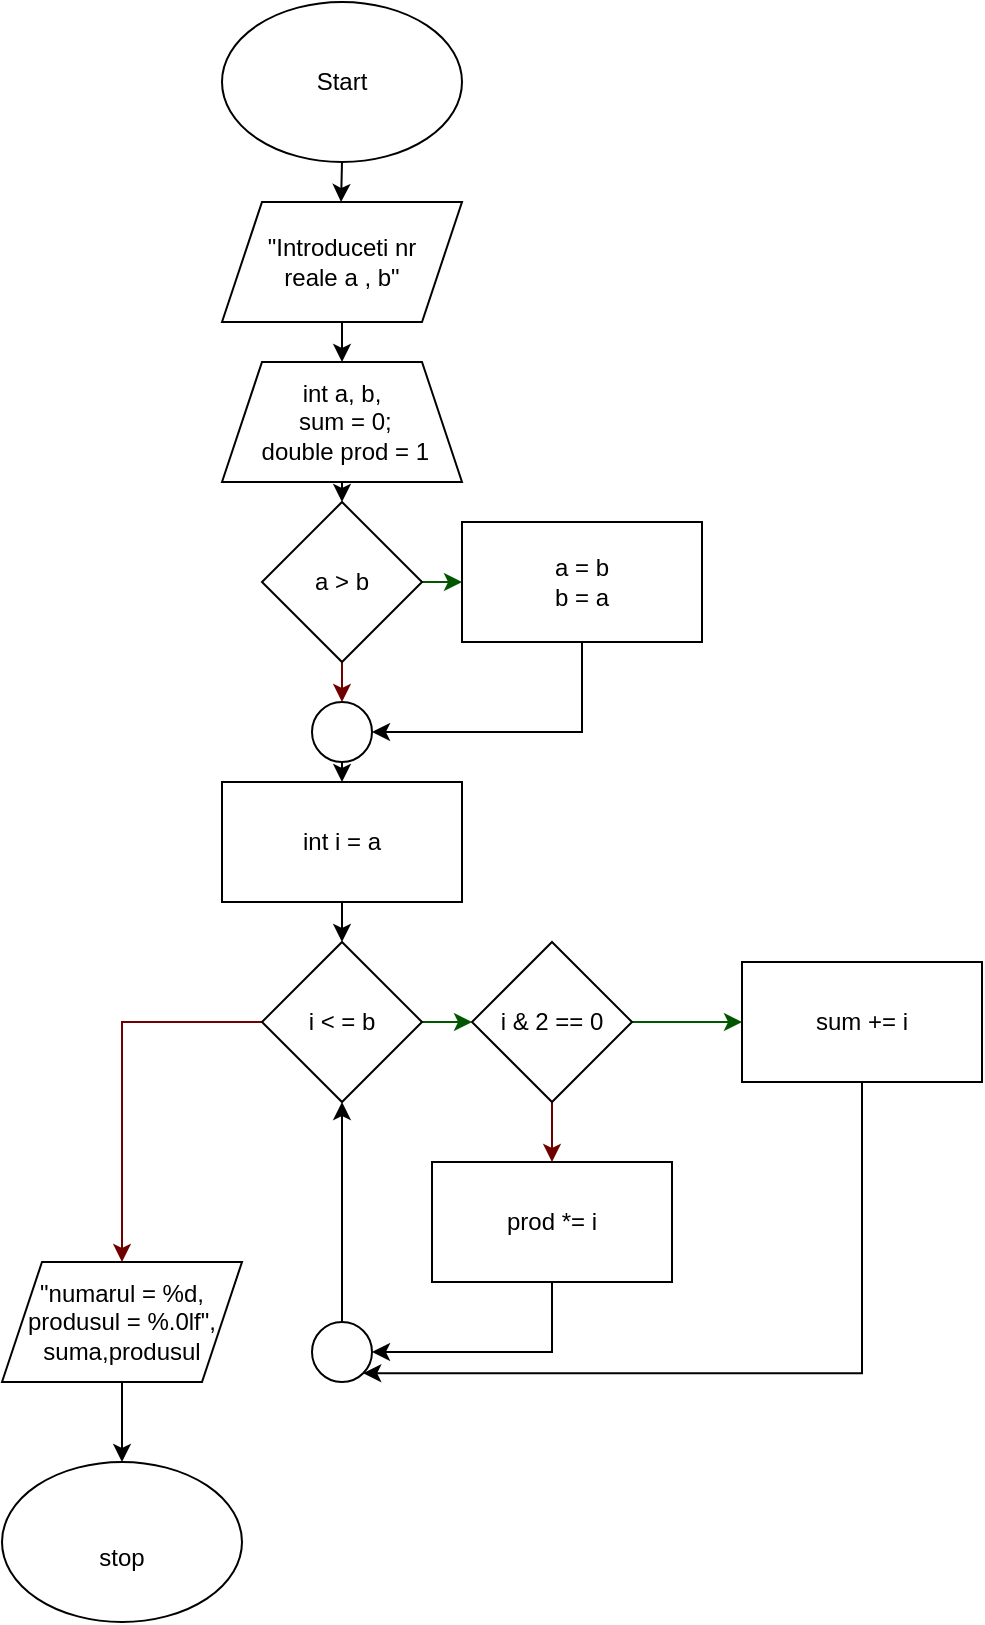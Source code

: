 <mxfile version="13.6.2" type="device"><diagram id="VKyfLhHWQy96Ez-B_4SK" name="Page-1"><mxGraphModel dx="366" dy="249" grid="1" gridSize="10" guides="1" tooltips="1" connect="1" arrows="1" fold="1" page="1" pageScale="1" pageWidth="850" pageHeight="1100" math="0" shadow="0"><root><mxCell id="0"/><mxCell id="1" parent="0"/><mxCell id="sIeUpfU8oCDm-LWMU6h7-11" style="edgeStyle=orthogonalEdgeStyle;rounded=0;orthogonalLoop=1;jettySize=auto;html=1;exitX=0.5;exitY=1;exitDx=0;exitDy=0;entryX=0.5;entryY=0;entryDx=0;entryDy=0;strokeColor=none;" edge="1" parent="1" source="sIeUpfU8oCDm-LWMU6h7-1" target="sIeUpfU8oCDm-LWMU6h7-3"><mxGeometry relative="1" as="geometry"/></mxCell><mxCell id="sIeUpfU8oCDm-LWMU6h7-12" style="edgeStyle=orthogonalEdgeStyle;rounded=0;orthogonalLoop=1;jettySize=auto;html=1;exitX=0.5;exitY=1;exitDx=0;exitDy=0;" edge="1" parent="1" source="sIeUpfU8oCDm-LWMU6h7-1"><mxGeometry relative="1" as="geometry"><mxPoint x="319.529" y="110" as="targetPoint"/></mxGeometry></mxCell><mxCell id="sIeUpfU8oCDm-LWMU6h7-1" value="" style="ellipse;whiteSpace=wrap;html=1;" vertex="1" parent="1"><mxGeometry x="260" y="10" width="120" height="80" as="geometry"/></mxCell><mxCell id="sIeUpfU8oCDm-LWMU6h7-2" value="Start" style="text;html=1;strokeColor=none;fillColor=none;align=center;verticalAlign=middle;whiteSpace=wrap;rounded=0;" vertex="1" parent="1"><mxGeometry x="300" y="40" width="40" height="20" as="geometry"/></mxCell><mxCell id="sIeUpfU8oCDm-LWMU6h7-14" style="edgeStyle=orthogonalEdgeStyle;rounded=0;orthogonalLoop=1;jettySize=auto;html=1;exitX=0.5;exitY=1;exitDx=0;exitDy=0;entryX=0.5;entryY=0;entryDx=0;entryDy=0;" edge="1" parent="1" source="sIeUpfU8oCDm-LWMU6h7-3" target="sIeUpfU8oCDm-LWMU6h7-5"><mxGeometry relative="1" as="geometry"/></mxCell><mxCell id="sIeUpfU8oCDm-LWMU6h7-3" value="" style="shape=parallelogram;perimeter=parallelogramPerimeter;whiteSpace=wrap;html=1;fixedSize=1;" vertex="1" parent="1"><mxGeometry x="260" y="110" width="120" height="60" as="geometry"/></mxCell><mxCell id="sIeUpfU8oCDm-LWMU6h7-4" value="&quot;Introduceti nr reale a , b&quot;" style="text;html=1;strokeColor=none;fillColor=none;align=center;verticalAlign=middle;whiteSpace=wrap;rounded=0;" vertex="1" parent="1"><mxGeometry x="270" y="130" width="100" height="20" as="geometry"/></mxCell><mxCell id="sIeUpfU8oCDm-LWMU6h7-29" style="edgeStyle=orthogonalEdgeStyle;rounded=0;orthogonalLoop=1;jettySize=auto;html=1;exitX=0.5;exitY=1;exitDx=0;exitDy=0;entryX=0.5;entryY=0;entryDx=0;entryDy=0;" edge="1" parent="1" source="sIeUpfU8oCDm-LWMU6h7-5" target="sIeUpfU8oCDm-LWMU6h7-8"><mxGeometry relative="1" as="geometry"/></mxCell><mxCell id="sIeUpfU8oCDm-LWMU6h7-5" value="&lt;span&gt;int a, b,&lt;br&gt;&amp;nbsp;sum = 0;&lt;br&gt;&amp;nbsp;double prod = 1&lt;/span&gt;" style="shape=trapezoid;perimeter=trapezoidPerimeter;whiteSpace=wrap;html=1;fixedSize=1;" vertex="1" parent="1"><mxGeometry x="260" y="190" width="120" height="60" as="geometry"/></mxCell><mxCell id="sIeUpfU8oCDm-LWMU6h7-16" style="edgeStyle=orthogonalEdgeStyle;rounded=0;orthogonalLoop=1;jettySize=auto;html=1;exitX=1;exitY=0.5;exitDx=0;exitDy=0;entryX=0;entryY=0.5;entryDx=0;entryDy=0;fillColor=#008a00;strokeColor=#005700;" edge="1" parent="1" source="sIeUpfU8oCDm-LWMU6h7-8" target="sIeUpfU8oCDm-LWMU6h7-9"><mxGeometry relative="1" as="geometry"/></mxCell><mxCell id="sIeUpfU8oCDm-LWMU6h7-17" style="edgeStyle=orthogonalEdgeStyle;rounded=0;orthogonalLoop=1;jettySize=auto;html=1;exitX=0.5;exitY=1;exitDx=0;exitDy=0;entryX=0.5;entryY=0;entryDx=0;entryDy=0;fillColor=#a20025;strokeColor=#6F0000;" edge="1" parent="1" source="sIeUpfU8oCDm-LWMU6h7-8" target="sIeUpfU8oCDm-LWMU6h7-10"><mxGeometry relative="1" as="geometry"/></mxCell><mxCell id="sIeUpfU8oCDm-LWMU6h7-8" value="a &amp;gt; b" style="rhombus;whiteSpace=wrap;html=1;" vertex="1" parent="1"><mxGeometry x="280" y="260" width="80" height="80" as="geometry"/></mxCell><mxCell id="sIeUpfU8oCDm-LWMU6h7-18" style="edgeStyle=orthogonalEdgeStyle;rounded=0;orthogonalLoop=1;jettySize=auto;html=1;exitX=0.5;exitY=1;exitDx=0;exitDy=0;entryX=1;entryY=0.5;entryDx=0;entryDy=0;" edge="1" parent="1" source="sIeUpfU8oCDm-LWMU6h7-9" target="sIeUpfU8oCDm-LWMU6h7-10"><mxGeometry relative="1" as="geometry"/></mxCell><mxCell id="sIeUpfU8oCDm-LWMU6h7-9" value="a = b&lt;br&gt;b = a" style="rounded=0;whiteSpace=wrap;html=1;" vertex="1" parent="1"><mxGeometry x="380" y="270" width="120" height="60" as="geometry"/></mxCell><mxCell id="sIeUpfU8oCDm-LWMU6h7-20" style="edgeStyle=orthogonalEdgeStyle;rounded=0;orthogonalLoop=1;jettySize=auto;html=1;exitX=0.5;exitY=1;exitDx=0;exitDy=0;entryX=0.5;entryY=0;entryDx=0;entryDy=0;" edge="1" parent="1" source="sIeUpfU8oCDm-LWMU6h7-10" target="sIeUpfU8oCDm-LWMU6h7-19"><mxGeometry relative="1" as="geometry"/></mxCell><mxCell id="sIeUpfU8oCDm-LWMU6h7-10" value="" style="ellipse;whiteSpace=wrap;html=1;aspect=fixed;" vertex="1" parent="1"><mxGeometry x="305" y="360" width="30" height="30" as="geometry"/></mxCell><mxCell id="sIeUpfU8oCDm-LWMU6h7-22" style="edgeStyle=orthogonalEdgeStyle;rounded=0;orthogonalLoop=1;jettySize=auto;html=1;exitX=0.5;exitY=1;exitDx=0;exitDy=0;entryX=0.5;entryY=0;entryDx=0;entryDy=0;" edge="1" parent="1" source="sIeUpfU8oCDm-LWMU6h7-19" target="sIeUpfU8oCDm-LWMU6h7-21"><mxGeometry relative="1" as="geometry"/></mxCell><mxCell id="sIeUpfU8oCDm-LWMU6h7-19" value="int i = a" style="rounded=0;whiteSpace=wrap;html=1;" vertex="1" parent="1"><mxGeometry x="260" y="400" width="120" height="60" as="geometry"/></mxCell><mxCell id="sIeUpfU8oCDm-LWMU6h7-24" style="edgeStyle=orthogonalEdgeStyle;rounded=0;orthogonalLoop=1;jettySize=auto;html=1;exitX=1;exitY=0.5;exitDx=0;exitDy=0;entryX=0;entryY=0.5;entryDx=0;entryDy=0;fillColor=#008a00;strokeColor=#005700;" edge="1" parent="1" source="sIeUpfU8oCDm-LWMU6h7-21" target="sIeUpfU8oCDm-LWMU6h7-23"><mxGeometry relative="1" as="geometry"/></mxCell><mxCell id="sIeUpfU8oCDm-LWMU6h7-37" style="edgeStyle=orthogonalEdgeStyle;rounded=0;orthogonalLoop=1;jettySize=auto;html=1;exitX=0;exitY=0.5;exitDx=0;exitDy=0;entryX=0.5;entryY=0;entryDx=0;entryDy=0;fillColor=#a20025;strokeColor=#6F0000;" edge="1" parent="1" source="sIeUpfU8oCDm-LWMU6h7-21" target="sIeUpfU8oCDm-LWMU6h7-36"><mxGeometry relative="1" as="geometry"/></mxCell><mxCell id="sIeUpfU8oCDm-LWMU6h7-21" value="i &amp;lt; = b" style="rhombus;whiteSpace=wrap;html=1;" vertex="1" parent="1"><mxGeometry x="280" y="480" width="80" height="80" as="geometry"/></mxCell><mxCell id="sIeUpfU8oCDm-LWMU6h7-27" style="edgeStyle=orthogonalEdgeStyle;rounded=0;orthogonalLoop=1;jettySize=auto;html=1;exitX=0.5;exitY=1;exitDx=0;exitDy=0;entryX=0.5;entryY=0;entryDx=0;entryDy=0;fillColor=#a20025;strokeColor=#6F0000;" edge="1" parent="1" source="sIeUpfU8oCDm-LWMU6h7-23" target="sIeUpfU8oCDm-LWMU6h7-26"><mxGeometry relative="1" as="geometry"/></mxCell><mxCell id="sIeUpfU8oCDm-LWMU6h7-28" style="edgeStyle=orthogonalEdgeStyle;rounded=0;orthogonalLoop=1;jettySize=auto;html=1;exitX=1;exitY=0.5;exitDx=0;exitDy=0;entryX=0;entryY=0.5;entryDx=0;entryDy=0;fillColor=#008a00;strokeColor=#005700;" edge="1" parent="1" source="sIeUpfU8oCDm-LWMU6h7-23" target="sIeUpfU8oCDm-LWMU6h7-25"><mxGeometry relative="1" as="geometry"/></mxCell><mxCell id="sIeUpfU8oCDm-LWMU6h7-23" value="i &amp;amp; 2 == 0" style="rhombus;whiteSpace=wrap;html=1;" vertex="1" parent="1"><mxGeometry x="385" y="480" width="80" height="80" as="geometry"/></mxCell><mxCell id="sIeUpfU8oCDm-LWMU6h7-33" style="edgeStyle=orthogonalEdgeStyle;rounded=0;orthogonalLoop=1;jettySize=auto;html=1;exitX=0.5;exitY=1;exitDx=0;exitDy=0;entryX=1;entryY=1;entryDx=0;entryDy=0;" edge="1" parent="1" source="sIeUpfU8oCDm-LWMU6h7-25" target="sIeUpfU8oCDm-LWMU6h7-31"><mxGeometry relative="1" as="geometry"><Array as="points"><mxPoint x="580" y="696"/></Array></mxGeometry></mxCell><mxCell id="sIeUpfU8oCDm-LWMU6h7-25" value="sum += i" style="rounded=0;whiteSpace=wrap;html=1;" vertex="1" parent="1"><mxGeometry x="520" y="490" width="120" height="60" as="geometry"/></mxCell><mxCell id="sIeUpfU8oCDm-LWMU6h7-32" style="edgeStyle=orthogonalEdgeStyle;rounded=0;orthogonalLoop=1;jettySize=auto;html=1;exitX=0.5;exitY=1;exitDx=0;exitDy=0;entryX=1;entryY=0.5;entryDx=0;entryDy=0;" edge="1" parent="1" source="sIeUpfU8oCDm-LWMU6h7-26" target="sIeUpfU8oCDm-LWMU6h7-31"><mxGeometry relative="1" as="geometry"/></mxCell><mxCell id="sIeUpfU8oCDm-LWMU6h7-26" value="prod *= i" style="rounded=0;whiteSpace=wrap;html=1;" vertex="1" parent="1"><mxGeometry x="365" y="590" width="120" height="60" as="geometry"/></mxCell><mxCell id="sIeUpfU8oCDm-LWMU6h7-34" style="edgeStyle=orthogonalEdgeStyle;rounded=0;orthogonalLoop=1;jettySize=auto;html=1;exitX=0.5;exitY=0;exitDx=0;exitDy=0;entryX=0.5;entryY=1;entryDx=0;entryDy=0;" edge="1" parent="1" source="sIeUpfU8oCDm-LWMU6h7-31" target="sIeUpfU8oCDm-LWMU6h7-21"><mxGeometry relative="1" as="geometry"/></mxCell><mxCell id="sIeUpfU8oCDm-LWMU6h7-31" value="" style="ellipse;whiteSpace=wrap;html=1;aspect=fixed;" vertex="1" parent="1"><mxGeometry x="305" y="670" width="30" height="30" as="geometry"/></mxCell><mxCell id="sIeUpfU8oCDm-LWMU6h7-39" style="edgeStyle=orthogonalEdgeStyle;rounded=0;orthogonalLoop=1;jettySize=auto;html=1;exitX=0.5;exitY=1;exitDx=0;exitDy=0;entryX=0.5;entryY=0;entryDx=0;entryDy=0;" edge="1" parent="1" source="sIeUpfU8oCDm-LWMU6h7-36" target="sIeUpfU8oCDm-LWMU6h7-38"><mxGeometry relative="1" as="geometry"/></mxCell><mxCell id="sIeUpfU8oCDm-LWMU6h7-36" value="&quot;numarul = %d, produsul = %.0lf&quot;, suma,produsul" style="shape=parallelogram;perimeter=parallelogramPerimeter;whiteSpace=wrap;html=1;fixedSize=1;" vertex="1" parent="1"><mxGeometry x="150" y="640" width="120" height="60" as="geometry"/></mxCell><mxCell id="sIeUpfU8oCDm-LWMU6h7-38" value="&lt;br&gt;stop" style="ellipse;whiteSpace=wrap;html=1;" vertex="1" parent="1"><mxGeometry x="150" y="740" width="120" height="80" as="geometry"/></mxCell></root></mxGraphModel></diagram></mxfile>
